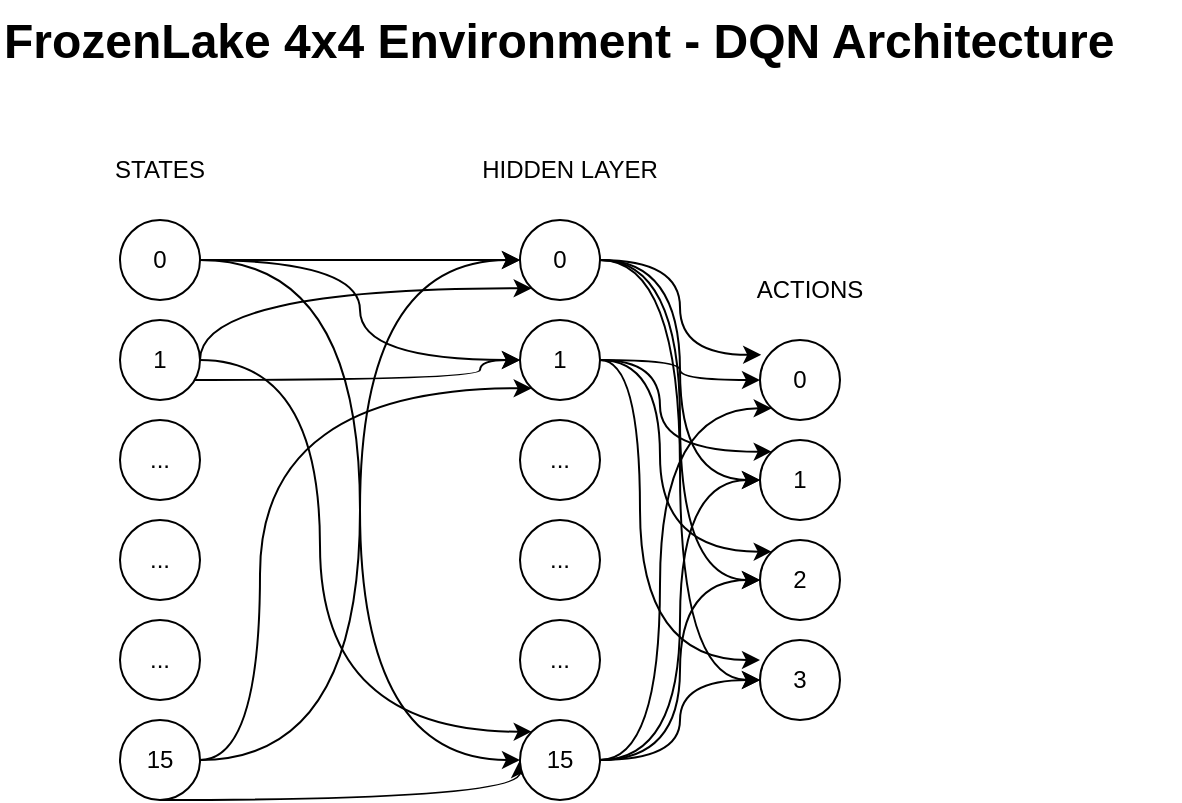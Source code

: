 <mxfile version="26.0.8">
  <diagram name="Pagina-1" id="A36FrVEeIi9YaJfjv8zx">
    <mxGraphModel dx="1139" dy="493" grid="1" gridSize="10" guides="1" tooltips="1" connect="1" arrows="1" fold="1" page="1" pageScale="1" pageWidth="827" pageHeight="1169" math="0" shadow="0">
      <root>
        <mxCell id="0" />
        <mxCell id="1" parent="0" />
        <mxCell id="4sHWOEIWL5g3mqRPluki-45" style="edgeStyle=orthogonalEdgeStyle;rounded=0;orthogonalLoop=1;jettySize=auto;html=1;curved=1;" edge="1" parent="1" source="4sHWOEIWL5g3mqRPluki-1" target="4sHWOEIWL5g3mqRPluki-19">
          <mxGeometry relative="1" as="geometry" />
        </mxCell>
        <mxCell id="4sHWOEIWL5g3mqRPluki-46" style="edgeStyle=orthogonalEdgeStyle;rounded=0;orthogonalLoop=1;jettySize=auto;html=1;entryX=0;entryY=0.5;entryDx=0;entryDy=0;curved=1;" edge="1" parent="1" source="4sHWOEIWL5g3mqRPluki-1" target="4sHWOEIWL5g3mqRPluki-20">
          <mxGeometry relative="1" as="geometry" />
        </mxCell>
        <mxCell id="4sHWOEIWL5g3mqRPluki-47" style="edgeStyle=orthogonalEdgeStyle;rounded=0;orthogonalLoop=1;jettySize=auto;html=1;entryX=0;entryY=0.5;entryDx=0;entryDy=0;curved=1;" edge="1" parent="1" source="4sHWOEIWL5g3mqRPluki-1" target="4sHWOEIWL5g3mqRPluki-24">
          <mxGeometry relative="1" as="geometry" />
        </mxCell>
        <mxCell id="4sHWOEIWL5g3mqRPluki-1" value="0" style="ellipse;whiteSpace=wrap;html=1;aspect=fixed;" vertex="1" parent="1">
          <mxGeometry x="170" y="130" width="40" height="40" as="geometry" />
        </mxCell>
        <mxCell id="4sHWOEIWL5g3mqRPluki-48" style="edgeStyle=orthogonalEdgeStyle;rounded=0;orthogonalLoop=1;jettySize=auto;html=1;entryX=0;entryY=1;entryDx=0;entryDy=0;curved=1;" edge="1" parent="1" source="4sHWOEIWL5g3mqRPluki-2" target="4sHWOEIWL5g3mqRPluki-19">
          <mxGeometry relative="1" as="geometry">
            <Array as="points">
              <mxPoint x="210" y="164" />
            </Array>
          </mxGeometry>
        </mxCell>
        <mxCell id="4sHWOEIWL5g3mqRPluki-50" style="edgeStyle=orthogonalEdgeStyle;rounded=0;orthogonalLoop=1;jettySize=auto;html=1;entryX=0;entryY=0;entryDx=0;entryDy=0;curved=1;" edge="1" parent="1" source="4sHWOEIWL5g3mqRPluki-2" target="4sHWOEIWL5g3mqRPluki-24">
          <mxGeometry relative="1" as="geometry">
            <Array as="points">
              <mxPoint x="270" y="200" />
              <mxPoint x="270" y="386" />
            </Array>
          </mxGeometry>
        </mxCell>
        <mxCell id="4sHWOEIWL5g3mqRPluki-2" value="1" style="ellipse;whiteSpace=wrap;html=1;aspect=fixed;" vertex="1" parent="1">
          <mxGeometry x="170" y="180" width="40" height="40" as="geometry" />
        </mxCell>
        <mxCell id="4sHWOEIWL5g3mqRPluki-3" value="..." style="ellipse;whiteSpace=wrap;html=1;aspect=fixed;" vertex="1" parent="1">
          <mxGeometry x="170" y="230" width="40" height="40" as="geometry" />
        </mxCell>
        <mxCell id="4sHWOEIWL5g3mqRPluki-5" value="..." style="ellipse;whiteSpace=wrap;html=1;aspect=fixed;" vertex="1" parent="1">
          <mxGeometry x="170" y="280" width="40" height="40" as="geometry" />
        </mxCell>
        <mxCell id="4sHWOEIWL5g3mqRPluki-51" style="edgeStyle=orthogonalEdgeStyle;rounded=0;orthogonalLoop=1;jettySize=auto;html=1;entryX=0;entryY=0.5;entryDx=0;entryDy=0;curved=1;" edge="1" parent="1" source="4sHWOEIWL5g3mqRPluki-6" target="4sHWOEIWL5g3mqRPluki-19">
          <mxGeometry relative="1" as="geometry" />
        </mxCell>
        <mxCell id="4sHWOEIWL5g3mqRPluki-52" style="edgeStyle=orthogonalEdgeStyle;rounded=0;orthogonalLoop=1;jettySize=auto;html=1;entryX=0;entryY=1;entryDx=0;entryDy=0;curved=1;" edge="1" parent="1" source="4sHWOEIWL5g3mqRPluki-6" target="4sHWOEIWL5g3mqRPluki-20">
          <mxGeometry relative="1" as="geometry">
            <Array as="points">
              <mxPoint x="240" y="400" />
              <mxPoint x="240" y="214" />
            </Array>
          </mxGeometry>
        </mxCell>
        <mxCell id="4sHWOEIWL5g3mqRPluki-53" style="edgeStyle=orthogonalEdgeStyle;rounded=0;orthogonalLoop=1;jettySize=auto;html=1;entryX=0;entryY=0.5;entryDx=0;entryDy=0;curved=1;" edge="1" parent="1" source="4sHWOEIWL5g3mqRPluki-6" target="4sHWOEIWL5g3mqRPluki-24">
          <mxGeometry relative="1" as="geometry">
            <Array as="points">
              <mxPoint x="370" y="420" />
            </Array>
          </mxGeometry>
        </mxCell>
        <mxCell id="4sHWOEIWL5g3mqRPluki-6" value="15" style="ellipse;whiteSpace=wrap;html=1;aspect=fixed;" vertex="1" parent="1">
          <mxGeometry x="170" y="380" width="40" height="40" as="geometry" />
        </mxCell>
        <mxCell id="4sHWOEIWL5g3mqRPluki-60" style="edgeStyle=orthogonalEdgeStyle;rounded=0;orthogonalLoop=1;jettySize=auto;html=1;entryX=0;entryY=0.5;entryDx=0;entryDy=0;curved=1;" edge="1" parent="1" source="4sHWOEIWL5g3mqRPluki-19" target="4sHWOEIWL5g3mqRPluki-55">
          <mxGeometry relative="1" as="geometry" />
        </mxCell>
        <mxCell id="4sHWOEIWL5g3mqRPluki-61" style="edgeStyle=orthogonalEdgeStyle;rounded=0;orthogonalLoop=1;jettySize=auto;html=1;entryX=0;entryY=0.5;entryDx=0;entryDy=0;curved=1;" edge="1" parent="1" source="4sHWOEIWL5g3mqRPluki-19" target="4sHWOEIWL5g3mqRPluki-56">
          <mxGeometry relative="1" as="geometry" />
        </mxCell>
        <mxCell id="4sHWOEIWL5g3mqRPluki-62" style="edgeStyle=orthogonalEdgeStyle;rounded=0;orthogonalLoop=1;jettySize=auto;html=1;entryX=0;entryY=0.5;entryDx=0;entryDy=0;curved=1;" edge="1" parent="1" source="4sHWOEIWL5g3mqRPluki-19" target="4sHWOEIWL5g3mqRPluki-57">
          <mxGeometry relative="1" as="geometry" />
        </mxCell>
        <mxCell id="4sHWOEIWL5g3mqRPluki-19" value="0" style="ellipse;whiteSpace=wrap;html=1;aspect=fixed;" vertex="1" parent="1">
          <mxGeometry x="370" y="130" width="40" height="40" as="geometry" />
        </mxCell>
        <mxCell id="4sHWOEIWL5g3mqRPluki-63" style="edgeStyle=orthogonalEdgeStyle;rounded=0;orthogonalLoop=1;jettySize=auto;html=1;curved=1;" edge="1" parent="1" source="4sHWOEIWL5g3mqRPluki-20" target="4sHWOEIWL5g3mqRPluki-54">
          <mxGeometry relative="1" as="geometry" />
        </mxCell>
        <mxCell id="4sHWOEIWL5g3mqRPluki-64" style="edgeStyle=orthogonalEdgeStyle;rounded=0;orthogonalLoop=1;jettySize=auto;html=1;entryX=0;entryY=0;entryDx=0;entryDy=0;curved=1;" edge="1" parent="1" source="4sHWOEIWL5g3mqRPluki-20" target="4sHWOEIWL5g3mqRPluki-55">
          <mxGeometry relative="1" as="geometry">
            <Array as="points">
              <mxPoint x="440" y="200" />
              <mxPoint x="440" y="246" />
            </Array>
          </mxGeometry>
        </mxCell>
        <mxCell id="4sHWOEIWL5g3mqRPluki-65" style="edgeStyle=orthogonalEdgeStyle;rounded=0;orthogonalLoop=1;jettySize=auto;html=1;entryX=0;entryY=0;entryDx=0;entryDy=0;curved=1;" edge="1" parent="1" source="4sHWOEIWL5g3mqRPluki-20" target="4sHWOEIWL5g3mqRPluki-56">
          <mxGeometry relative="1" as="geometry">
            <Array as="points">
              <mxPoint x="440" y="200" />
              <mxPoint x="440" y="296" />
            </Array>
          </mxGeometry>
        </mxCell>
        <mxCell id="4sHWOEIWL5g3mqRPluki-20" value="1" style="ellipse;whiteSpace=wrap;html=1;aspect=fixed;" vertex="1" parent="1">
          <mxGeometry x="370" y="180" width="40" height="40" as="geometry" />
        </mxCell>
        <mxCell id="4sHWOEIWL5g3mqRPluki-21" value="..." style="ellipse;whiteSpace=wrap;html=1;aspect=fixed;" vertex="1" parent="1">
          <mxGeometry x="370" y="230" width="40" height="40" as="geometry" />
        </mxCell>
        <mxCell id="4sHWOEIWL5g3mqRPluki-22" value="..." style="ellipse;whiteSpace=wrap;html=1;aspect=fixed;" vertex="1" parent="1">
          <mxGeometry x="370" y="280" width="40" height="40" as="geometry" />
        </mxCell>
        <mxCell id="4sHWOEIWL5g3mqRPluki-23" value="..." style="ellipse;whiteSpace=wrap;html=1;aspect=fixed;" vertex="1" parent="1">
          <mxGeometry x="370" y="330" width="40" height="40" as="geometry" />
        </mxCell>
        <mxCell id="4sHWOEIWL5g3mqRPluki-67" style="edgeStyle=orthogonalEdgeStyle;rounded=0;orthogonalLoop=1;jettySize=auto;html=1;entryX=0;entryY=1;entryDx=0;entryDy=0;curved=1;" edge="1" parent="1" source="4sHWOEIWL5g3mqRPluki-24" target="4sHWOEIWL5g3mqRPluki-54">
          <mxGeometry relative="1" as="geometry">
            <Array as="points">
              <mxPoint x="440" y="400" />
              <mxPoint x="440" y="224" />
            </Array>
          </mxGeometry>
        </mxCell>
        <mxCell id="4sHWOEIWL5g3mqRPluki-68" style="edgeStyle=orthogonalEdgeStyle;rounded=0;orthogonalLoop=1;jettySize=auto;html=1;entryX=0;entryY=0.5;entryDx=0;entryDy=0;curved=1;" edge="1" parent="1" source="4sHWOEIWL5g3mqRPluki-24" target="4sHWOEIWL5g3mqRPluki-55">
          <mxGeometry relative="1" as="geometry" />
        </mxCell>
        <mxCell id="4sHWOEIWL5g3mqRPluki-69" style="edgeStyle=orthogonalEdgeStyle;rounded=0;orthogonalLoop=1;jettySize=auto;html=1;entryX=0;entryY=0.5;entryDx=0;entryDy=0;curved=1;" edge="1" parent="1" source="4sHWOEIWL5g3mqRPluki-24" target="4sHWOEIWL5g3mqRPluki-56">
          <mxGeometry relative="1" as="geometry" />
        </mxCell>
        <mxCell id="4sHWOEIWL5g3mqRPluki-70" style="edgeStyle=orthogonalEdgeStyle;rounded=0;orthogonalLoop=1;jettySize=auto;html=1;curved=1;" edge="1" parent="1" source="4sHWOEIWL5g3mqRPluki-24" target="4sHWOEIWL5g3mqRPluki-57">
          <mxGeometry relative="1" as="geometry" />
        </mxCell>
        <mxCell id="4sHWOEIWL5g3mqRPluki-24" value="15" style="ellipse;whiteSpace=wrap;html=1;aspect=fixed;" vertex="1" parent="1">
          <mxGeometry x="370" y="380" width="40" height="40" as="geometry" />
        </mxCell>
        <mxCell id="4sHWOEIWL5g3mqRPluki-41" value="..." style="ellipse;whiteSpace=wrap;html=1;aspect=fixed;" vertex="1" parent="1">
          <mxGeometry x="170" y="330" width="40" height="40" as="geometry" />
        </mxCell>
        <mxCell id="4sHWOEIWL5g3mqRPluki-49" style="edgeStyle=orthogonalEdgeStyle;rounded=0;orthogonalLoop=1;jettySize=auto;html=1;entryX=0;entryY=0.5;entryDx=0;entryDy=0;curved=1;" edge="1" parent="1" source="4sHWOEIWL5g3mqRPluki-2" target="4sHWOEIWL5g3mqRPluki-20">
          <mxGeometry relative="1" as="geometry">
            <Array as="points">
              <mxPoint x="350" y="210" />
              <mxPoint x="350" y="200" />
            </Array>
          </mxGeometry>
        </mxCell>
        <mxCell id="4sHWOEIWL5g3mqRPluki-54" value="0" style="ellipse;whiteSpace=wrap;html=1;aspect=fixed;" vertex="1" parent="1">
          <mxGeometry x="490" y="190" width="40" height="40" as="geometry" />
        </mxCell>
        <mxCell id="4sHWOEIWL5g3mqRPluki-55" value="1" style="ellipse;whiteSpace=wrap;html=1;aspect=fixed;" vertex="1" parent="1">
          <mxGeometry x="490" y="240" width="40" height="40" as="geometry" />
        </mxCell>
        <mxCell id="4sHWOEIWL5g3mqRPluki-56" value="2" style="ellipse;whiteSpace=wrap;html=1;aspect=fixed;" vertex="1" parent="1">
          <mxGeometry x="490" y="290" width="40" height="40" as="geometry" />
        </mxCell>
        <mxCell id="4sHWOEIWL5g3mqRPluki-57" value="3" style="ellipse;whiteSpace=wrap;html=1;aspect=fixed;" vertex="1" parent="1">
          <mxGeometry x="490" y="340" width="40" height="40" as="geometry" />
        </mxCell>
        <mxCell id="4sHWOEIWL5g3mqRPluki-58" style="edgeStyle=orthogonalEdgeStyle;rounded=0;orthogonalLoop=1;jettySize=auto;html=1;entryX=0.015;entryY=0.185;entryDx=0;entryDy=0;entryPerimeter=0;curved=1;" edge="1" parent="1" source="4sHWOEIWL5g3mqRPluki-19" target="4sHWOEIWL5g3mqRPluki-54">
          <mxGeometry relative="1" as="geometry" />
        </mxCell>
        <mxCell id="4sHWOEIWL5g3mqRPluki-66" style="edgeStyle=orthogonalEdgeStyle;rounded=0;orthogonalLoop=1;jettySize=auto;html=1;entryX=0;entryY=0.25;entryDx=0;entryDy=0;entryPerimeter=0;curved=1;" edge="1" parent="1" source="4sHWOEIWL5g3mqRPluki-20" target="4sHWOEIWL5g3mqRPluki-57">
          <mxGeometry relative="1" as="geometry">
            <Array as="points">
              <mxPoint x="430" y="200" />
              <mxPoint x="430" y="350" />
            </Array>
          </mxGeometry>
        </mxCell>
        <mxCell id="4sHWOEIWL5g3mqRPluki-71" value="STATES" style="text;html=1;align=center;verticalAlign=middle;whiteSpace=wrap;rounded=0;" vertex="1" parent="1">
          <mxGeometry x="160" y="90" width="60" height="30" as="geometry" />
        </mxCell>
        <mxCell id="4sHWOEIWL5g3mqRPluki-72" value="HIDDEN LAYER" style="text;html=1;align=center;verticalAlign=middle;whiteSpace=wrap;rounded=0;" vertex="1" parent="1">
          <mxGeometry x="350" y="90" width="90" height="30" as="geometry" />
        </mxCell>
        <mxCell id="4sHWOEIWL5g3mqRPluki-73" value="ACTIONS" style="text;html=1;align=center;verticalAlign=middle;whiteSpace=wrap;rounded=0;" vertex="1" parent="1">
          <mxGeometry x="470" y="150" width="90" height="30" as="geometry" />
        </mxCell>
        <mxCell id="4sHWOEIWL5g3mqRPluki-74" value="&lt;h1 style=&quot;margin-top: 0px;&quot;&gt;FrozenLake 4x4 Environment - DQN Architecture&amp;nbsp;&lt;/h1&gt;&lt;p&gt;&lt;br&gt;&lt;/p&gt;" style="text;html=1;whiteSpace=wrap;overflow=hidden;rounded=0;" vertex="1" parent="1">
          <mxGeometry x="110" y="20" width="590" height="40" as="geometry" />
        </mxCell>
      </root>
    </mxGraphModel>
  </diagram>
</mxfile>
